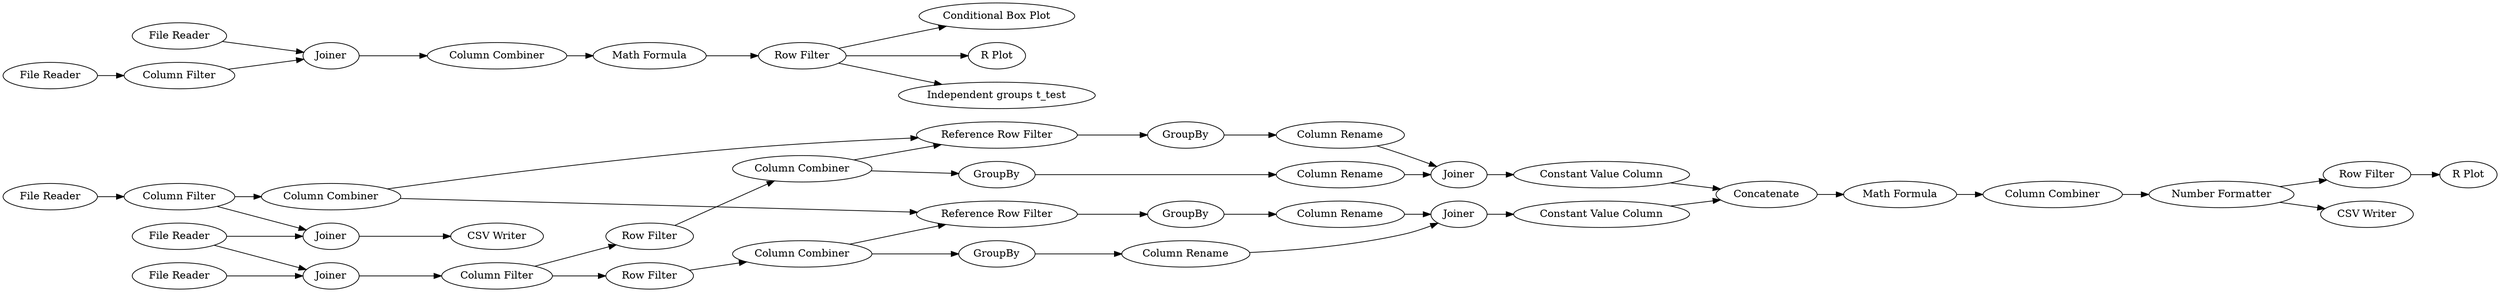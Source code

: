 digraph {
	24 -> 26
	15 -> 47
	23 -> 24
	11 -> 9
	7 -> 11
	39 -> 40
	40 -> 41
	38 -> 40
	4 -> 6
	26 -> 32
	31 -> 30
	32 -> 34
	23 -> 47
	1 -> 5
	41 -> 44
	17 -> 18
	44 -> 45
	24 -> 27
	9 -> 8
	33 -> 35
	15 -> 16
	45 -> 43
	13 -> 16
	27 -> 33
	9 -> 12
	47 -> 48
	45 -> 46
	9 -> 10
	6 -> 7
	29 -> 36
	20 -> 28
	20 -> 26
	37 -> 39
	30 -> 37
	36 -> 38
	34 -> 36
	43 -> 42
	17 -> 19
	19 -> 20
	35 -> 37
	5 -> 6
	21 -> 27
	21 -> 31
	14 -> 23
	18 -> 21
	16 -> 17
	28 -> 29
	27 [label="Reference Row Filter"]
	7 [label="Column Combiner"]
	9 [label="Row Filter"]
	45 [label="Number Formatter"]
	18 [label="Row Filter"]
	21 [label="Column Combiner"]
	26 [label="Reference Row Filter"]
	8 [label="Conditional Box Plot"]
	17 [label="Column Filter"]
	19 [label="Row Filter"]
	24 [label="Column Combiner"]
	41 [label="Math Formula"]
	31 [label=GroupBy]
	6 [label=Joiner]
	15 [label="File Reader"]
	12 [label="R Plot"]
	10 [label="Independent groups t_test"]
	16 [label=Joiner]
	48 [label="CSV Writer"]
	30 [label="Column Rename"]
	1 [label="File Reader"]
	42 [label="R Plot"]
	28 [label=GroupBy]
	11 [label="Math Formula"]
	4 [label="File Reader"]
	23 [label="Column Filter"]
	47 [label=Joiner]
	14 [label="File Reader"]
	38 [label="Constant Value Column"]
	5 [label="Column Filter"]
	13 [label="File Reader"]
	20 [label="Column Combiner"]
	35 [label="Column Rename"]
	34 [label="Column Rename"]
	44 [label="Column Combiner"]
	29 [label="Column Rename"]
	43 [label="Row Filter"]
	36 [label=Joiner]
	46 [label="CSV Writer"]
	40 [label=Concatenate]
	39 [label="Constant Value Column"]
	33 [label=GroupBy]
	32 [label=GroupBy]
	37 [label=Joiner]
	rankdir=LR
}
